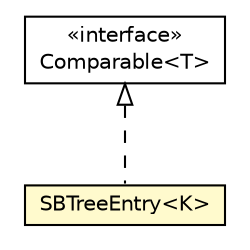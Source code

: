 #!/usr/local/bin/dot
#
# Class diagram 
# Generated by UMLGraph version R5_6-24-gf6e263 (http://www.umlgraph.org/)
#

digraph G {
	edge [fontname="Helvetica",fontsize=10,labelfontname="Helvetica",labelfontsize=10];
	node [fontname="Helvetica",fontsize=10,shape=plaintext];
	nodesep=0.25;
	ranksep=0.5;
	// com.orientechnologies.orient.core.storage.index.sbtree.singlevalue.v1.CellBTreeBucketSingleValueV1.SBTreeEntry<K>
	c934499 [label=<<table title="com.orientechnologies.orient.core.storage.index.sbtree.singlevalue.v1.CellBTreeBucketSingleValueV1.SBTreeEntry" border="0" cellborder="1" cellspacing="0" cellpadding="2" port="p" bgcolor="lemonChiffon" href="./CellBTreeBucketSingleValueV1.SBTreeEntry.html">
		<tr><td><table border="0" cellspacing="0" cellpadding="1">
<tr><td align="center" balign="center"> SBTreeEntry&lt;K&gt; </td></tr>
		</table></td></tr>
		</table>>, URL="./CellBTreeBucketSingleValueV1.SBTreeEntry.html", fontname="Helvetica", fontcolor="black", fontsize=10.0];
	//com.orientechnologies.orient.core.storage.index.sbtree.singlevalue.v1.CellBTreeBucketSingleValueV1.SBTreeEntry<K> implements java.lang.Comparable<T>
	c935742:p -> c934499:p [dir=back,arrowtail=empty,style=dashed];
	// java.lang.Comparable<T>
	c935742 [label=<<table title="java.lang.Comparable" border="0" cellborder="1" cellspacing="0" cellpadding="2" port="p" href="http://java.sun.com/j2se/1.4.2/docs/api/java/lang/Comparable.html">
		<tr><td><table border="0" cellspacing="0" cellpadding="1">
<tr><td align="center" balign="center"> &#171;interface&#187; </td></tr>
<tr><td align="center" balign="center"> Comparable&lt;T&gt; </td></tr>
		</table></td></tr>
		</table>>, URL="http://java.sun.com/j2se/1.4.2/docs/api/java/lang/Comparable.html", fontname="Helvetica", fontcolor="black", fontsize=10.0];
}

